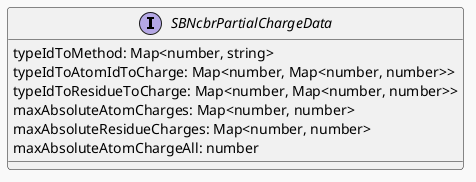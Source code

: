 @startuml custom model property interface

!theme mars

interface SBNcbrPartialChargeData {
    typeIdToMethod: Map<number, string>
    typeIdToAtomIdToCharge: Map<number, Map<number, number>>
    typeIdToResidueToCharge: Map<number, Map<number, number>>
    maxAbsoluteAtomCharges: Map<number, number>
    maxAbsoluteResidueCharges: Map<number, number>
    maxAbsoluteAtomChargeAll: number
}
@enduml